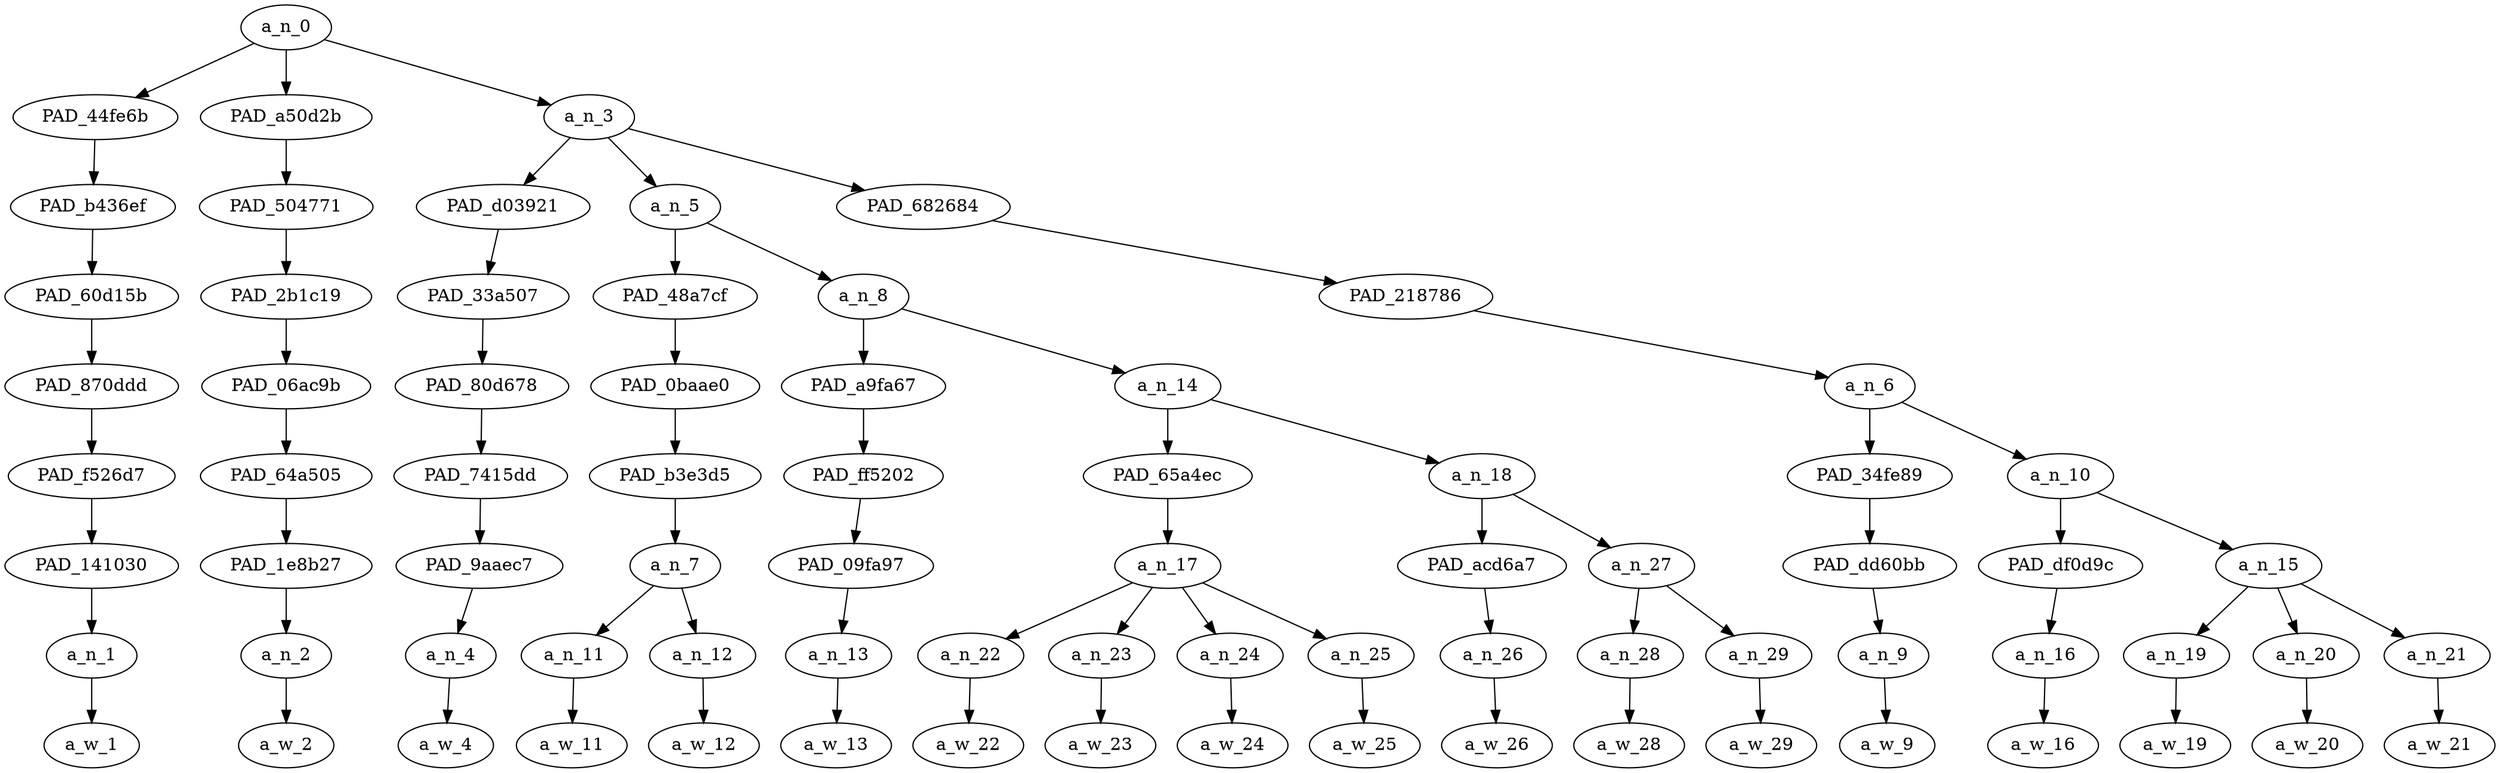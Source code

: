 strict digraph "" {
	a_n_0	[div_dir=1,
		index=0,
		level=8,
		pos="2.7534722222222228,8!",
		text_span="[0, 1, 2, 3, 4, 5, 6, 7, 8, 9, 10, 11, 12, 13, 14, 15, 16, 17]",
		value=0.99999999];
	PAD_44fe6b	[div_dir=1,
		index=0,
		level=7,
		pos="0.0,7!",
		text_span="[0]",
		value=0.10043496];
	a_n_0 -> PAD_44fe6b;
	PAD_a50d2b	[div_dir=1,
		index=1,
		level=7,
		pos="1.0,7!",
		text_span="[1]",
		value=0.03747438];
	a_n_0 -> PAD_a50d2b;
	a_n_3	[div_dir=1,
		index=2,
		level=7,
		pos="7.260416666666667,7!",
		text_span="[2, 3, 4, 5, 6, 7, 8, 9, 10, 11, 12, 13, 14, 15, 16, 17]",
		value=0.86133197];
	a_n_0 -> a_n_3;
	PAD_b436ef	[div_dir=1,
		index=0,
		level=6,
		pos="0.0,6!",
		text_span="[0]",
		value=0.10043496];
	PAD_44fe6b -> PAD_b436ef;
	PAD_60d15b	[div_dir=1,
		index=0,
		level=5,
		pos="0.0,5!",
		text_span="[0]",
		value=0.10043496];
	PAD_b436ef -> PAD_60d15b;
	PAD_870ddd	[div_dir=1,
		index=0,
		level=4,
		pos="0.0,4!",
		text_span="[0]",
		value=0.10043496];
	PAD_60d15b -> PAD_870ddd;
	PAD_f526d7	[div_dir=1,
		index=0,
		level=3,
		pos="0.0,3!",
		text_span="[0]",
		value=0.10043496];
	PAD_870ddd -> PAD_f526d7;
	PAD_141030	[div_dir=1,
		index=0,
		level=2,
		pos="0.0,2!",
		text_span="[0]",
		value=0.10043496];
	PAD_f526d7 -> PAD_141030;
	a_n_1	[div_dir=1,
		index=0,
		level=1,
		pos="0.0,1!",
		text_span="[0]",
		value=0.10043496];
	PAD_141030 -> a_n_1;
	a_w_1	[div_dir=0,
		index=0,
		level=0,
		pos="0,0!",
		text_span="[0]",
		value=tfw];
	a_n_1 -> a_w_1;
	PAD_504771	[div_dir=1,
		index=1,
		level=6,
		pos="1.0,6!",
		text_span="[1]",
		value=0.03747438];
	PAD_a50d2b -> PAD_504771;
	PAD_2b1c19	[div_dir=1,
		index=1,
		level=5,
		pos="1.0,5!",
		text_span="[1]",
		value=0.03747438];
	PAD_504771 -> PAD_2b1c19;
	PAD_06ac9b	[div_dir=1,
		index=1,
		level=4,
		pos="1.0,4!",
		text_span="[1]",
		value=0.03747438];
	PAD_2b1c19 -> PAD_06ac9b;
	PAD_64a505	[div_dir=1,
		index=1,
		level=3,
		pos="1.0,3!",
		text_span="[1]",
		value=0.03747438];
	PAD_06ac9b -> PAD_64a505;
	PAD_1e8b27	[div_dir=1,
		index=1,
		level=2,
		pos="1.0,2!",
		text_span="[1]",
		value=0.03747438];
	PAD_64a505 -> PAD_1e8b27;
	a_n_2	[div_dir=1,
		index=1,
		level=1,
		pos="1.0,1!",
		text_span="[1]",
		value=0.03747438];
	PAD_1e8b27 -> a_n_2;
	a_w_2	[div_dir=0,
		index=1,
		level=0,
		pos="1,0!",
		text_span="[1]",
		value=you];
	a_n_2 -> a_w_2;
	PAD_d03921	[div_dir=-1,
		index=2,
		level=6,
		pos="2.0,6!",
		text_span="[2]",
		value=0.02847739];
	a_n_3 -> PAD_d03921;
	a_n_5	[div_dir=1,
		index=3,
		level=6,
		pos="5.28125,6!",
		text_span="[3, 4, 5, 6, 7, 8, 9, 10, 11, 12]",
		value=0.69129191];
	a_n_3 -> a_n_5;
	PAD_682684	[div_dir=1,
		index=4,
		level=6,
		pos="14.5,6!",
		text_span="[13, 14, 15, 16, 17]",
		value=0.14085345];
	a_n_3 -> PAD_682684;
	PAD_33a507	[div_dir=-1,
		index=2,
		level=5,
		pos="2.0,5!",
		text_span="[2]",
		value=0.02847739];
	PAD_d03921 -> PAD_33a507;
	PAD_80d678	[div_dir=-1,
		index=2,
		level=4,
		pos="2.0,4!",
		text_span="[2]",
		value=0.02847739];
	PAD_33a507 -> PAD_80d678;
	PAD_7415dd	[div_dir=-1,
		index=2,
		level=3,
		pos="2.0,3!",
		text_span="[2]",
		value=0.02847739];
	PAD_80d678 -> PAD_7415dd;
	PAD_9aaec7	[div_dir=-1,
		index=2,
		level=2,
		pos="2.0,2!",
		text_span="[2]",
		value=0.02847739];
	PAD_7415dd -> PAD_9aaec7;
	a_n_4	[div_dir=-1,
		index=2,
		level=1,
		pos="2.0,1!",
		text_span="[2]",
		value=0.02847739];
	PAD_9aaec7 -> a_n_4;
	a_w_4	[div_dir=0,
		index=2,
		level=0,
		pos="2,0!",
		text_span="[2]",
		value=are];
	a_n_4 -> a_w_4;
	PAD_48a7cf	[div_dir=-1,
		index=3,
		level=5,
		pos="3.5,5!",
		text_span="[3, 4]",
		value=0.07692159];
	a_n_5 -> PAD_48a7cf;
	a_n_8	[div_dir=1,
		index=4,
		level=5,
		pos="7.0625,5!",
		text_span="[5, 6, 7, 8, 9, 10, 11, 12]",
		value=0.61354403];
	a_n_5 -> a_n_8;
	PAD_0baae0	[div_dir=-1,
		index=3,
		level=4,
		pos="3.5,4!",
		text_span="[3, 4]",
		value=0.07692159];
	PAD_48a7cf -> PAD_0baae0;
	PAD_b3e3d5	[div_dir=-1,
		index=3,
		level=3,
		pos="3.5,3!",
		text_span="[3, 4]",
		value=0.07692159];
	PAD_0baae0 -> PAD_b3e3d5;
	a_n_7	[div_dir=-1,
		index=3,
		level=2,
		pos="3.5,2!",
		text_span="[3, 4]",
		value=0.07692159];
	PAD_b3e3d5 -> a_n_7;
	a_n_11	[div_dir=1,
		index=3,
		level=1,
		pos="3.0,1!",
		text_span="[3]",
		value=0.03464521];
	a_n_7 -> a_n_11;
	a_n_12	[div_dir=-1,
		index=4,
		level=1,
		pos="4.0,1!",
		text_span="[4]",
		value=0.04227322];
	a_n_7 -> a_n_12;
	a_w_11	[div_dir=0,
		index=3,
		level=0,
		pos="3,0!",
		text_span="[3]",
		value=vice];
	a_n_11 -> a_w_11;
	a_w_12	[div_dir=0,
		index=4,
		level=0,
		pos="4,0!",
		text_span="[4]",
		value=provost];
	a_n_12 -> a_w_12;
	PAD_a9fa67	[div_dir=1,
		index=4,
		level=4,
		pos="5.0,4!",
		text_span="[5]",
		value=0.02660332];
	a_n_8 -> PAD_a9fa67;
	a_n_14	[div_dir=1,
		index=5,
		level=4,
		pos="9.125,4!",
		text_span="[6, 7, 8, 9, 10, 11, 12]",
		value=0.58603320];
	a_n_8 -> a_n_14;
	PAD_ff5202	[div_dir=1,
		index=4,
		level=3,
		pos="5.0,3!",
		text_span="[5]",
		value=0.02660332];
	PAD_a9fa67 -> PAD_ff5202;
	PAD_09fa97	[div_dir=1,
		index=4,
		level=2,
		pos="5.0,2!",
		text_span="[5]",
		value=0.02660332];
	PAD_ff5202 -> PAD_09fa97;
	a_n_13	[div_dir=1,
		index=5,
		level=1,
		pos="5.0,1!",
		text_span="[5]",
		value=0.02660332];
	PAD_09fa97 -> a_n_13;
	a_w_13	[div_dir=0,
		index=5,
		level=0,
		pos="5,0!",
		text_span="[5]",
		value=of];
	a_n_13 -> a_w_13;
	PAD_65a4ec	[div_dir=1,
		index=5,
		level=3,
		pos="7.5,3!",
		text_span="[6, 7, 8, 9]",
		value=0.45714335];
	a_n_14 -> PAD_65a4ec;
	a_n_18	[div_dir=-1,
		index=6,
		level=3,
		pos="10.75,3!",
		text_span="[10, 11, 12]",
		value=0.12794810];
	a_n_14 -> a_n_18;
	a_n_17	[div_dir=1,
		index=5,
		level=2,
		pos="7.5,2!",
		text_span="[6, 7, 8, 9]",
		value=0.45714335];
	PAD_65a4ec -> a_n_17;
	a_n_22	[div_dir=1,
		index=6,
		level=1,
		pos="6.0,1!",
		text_span="[6]",
		value=0.06029074];
	a_n_17 -> a_n_22;
	a_n_23	[div_dir=1,
		index=7,
		level=1,
		pos="7.0,1!",
		text_span="[7]",
		value=0.26379039];
	a_n_17 -> a_n_23;
	a_n_24	[div_dir=1,
		index=8,
		level=1,
		pos="8.0,1!",
		text_span="[8]",
		value=0.08511149];
	a_n_17 -> a_n_24;
	a_n_25	[div_dir=-1,
		index=9,
		level=1,
		pos="9.0,1!",
		text_span="[9]",
		value=0.04661458];
	a_n_17 -> a_n_25;
	a_w_22	[div_dir=0,
		index=6,
		level=0,
		pos="6,0!",
		text_span="[6]",
		value=diversity];
	a_n_22 -> a_w_22;
	a_w_23	[div_dir=0,
		index=7,
		level=0,
		pos="7,0!",
		text_span="[7]",
		value=nigger];
	a_n_23 -> a_w_23;
	a_w_24	[div_dir=0,
		index=8,
		level=0,
		pos="8,0!",
		text_span="[8]",
		value=equity];
	a_n_24 -> a_w_24;
	a_w_25	[div_dir=0,
		index=9,
		level=0,
		pos="9,0!",
		text_span="[9]",
		value=vp];
	a_n_25 -> a_w_25;
	PAD_acd6a7	[div_dir=1,
		index=6,
		level=2,
		pos="10.0,2!",
		text_span="[10]",
		value=0.02483507];
	a_n_18 -> PAD_acd6a7;
	a_n_27	[div_dir=-1,
		index=7,
		level=2,
		pos="11.5,2!",
		text_span="[11, 12]",
		value=0.10304500];
	a_n_18 -> a_n_27;
	a_n_26	[div_dir=1,
		index=10,
		level=1,
		pos="10.0,1!",
		text_span="[10]",
		value=0.02483507];
	PAD_acd6a7 -> a_n_26;
	a_w_26	[div_dir=0,
		index=10,
		level=0,
		pos="10,0!",
		text_span="[10]",
		value=of1];
	a_n_26 -> a_w_26;
	a_n_28	[div_dir=-1,
		index=11,
		level=1,
		pos="11.0,1!",
		text_span="[11]",
		value=0.04018018];
	a_n_27 -> a_n_28;
	a_n_29	[div_dir=-1,
		index=12,
		level=1,
		pos="12.0,1!",
		text_span="[12]",
		value=0.06274195];
	a_n_27 -> a_n_29;
	a_w_28	[div_dir=0,
		index=11,
		level=0,
		pos="11,0!",
		text_span="[11]",
		value=difference];
	a_n_28 -> a_w_28;
	a_w_29	[div_dir=0,
		index=12,
		level=0,
		pos="12,0!",
		text_span="[12]",
		value=sameness];
	a_n_29 -> a_w_29;
	PAD_218786	[div_dir=1,
		index=5,
		level=5,
		pos="14.5,5!",
		text_span="[13, 14, 15, 16, 17]",
		value=0.14085345];
	PAD_682684 -> PAD_218786;
	a_n_6	[div_dir=1,
		index=6,
		level=4,
		pos="14.5,4!",
		text_span="[13, 14, 15, 16, 17]",
		value=0.14085345];
	PAD_218786 -> a_n_6;
	PAD_34fe89	[div_dir=-1,
		index=7,
		level=3,
		pos="13.0,3!",
		text_span="[13]",
		value=0.02336645];
	a_n_6 -> PAD_34fe89;
	a_n_10	[div_dir=1,
		index=8,
		level=3,
		pos="16.0,3!",
		text_span="[14, 15, 16, 17]",
		value=0.11743507];
	a_n_6 -> a_n_10;
	PAD_dd60bb	[div_dir=-1,
		index=8,
		level=2,
		pos="13.0,2!",
		text_span="[13]",
		value=0.02336645];
	PAD_34fe89 -> PAD_dd60bb;
	a_n_9	[div_dir=-1,
		index=13,
		level=1,
		pos="13.0,1!",
		text_span="[13]",
		value=0.02336645];
	PAD_dd60bb -> a_n_9;
	a_w_9	[div_dir=0,
		index=13,
		level=0,
		pos="13,0!",
		text_span="[13]",
		value=at];
	a_n_9 -> a_w_9;
	PAD_df0d9c	[div_dir=1,
		index=10,
		level=2,
		pos="17.0,2!",
		text_span="[17]",
		value=0.04373298];
	a_n_10 -> PAD_df0d9c;
	a_n_15	[div_dir=1,
		index=9,
		level=2,
		pos="15.0,2!",
		text_span="[14, 15, 16]",
		value=0.07363730];
	a_n_10 -> a_n_15;
	a_n_16	[div_dir=1,
		index=17,
		level=1,
		pos="17.0,1!",
		text_span="[17]",
		value=0.04373298];
	PAD_df0d9c -> a_n_16;
	a_w_16	[div_dir=0,
		index=17,
		level=0,
		pos="17,0!",
		text_span="[17]",
		value="<happy>"];
	a_n_16 -> a_w_16;
	a_n_19	[div_dir=1,
		index=14,
		level=1,
		pos="14.0,1!",
		text_span="[14]",
		value=0.02274582];
	a_n_15 -> a_n_19;
	a_n_20	[div_dir=1,
		index=15,
		level=1,
		pos="15.0,1!",
		text_span="[15]",
		value=0.02489413];
	a_n_15 -> a_n_20;
	a_n_21	[div_dir=-1,
		index=16,
		level=1,
		pos="16.0,1!",
		text_span="[16]",
		value=0.02596583];
	a_n_15 -> a_n_21;
	a_w_19	[div_dir=0,
		index=14,
		level=0,
		pos="14,0!",
		text_span="[14]",
		value=the];
	a_n_19 -> a_w_19;
	a_w_20	[div_dir=0,
		index=15,
		level=0,
		pos="15,0!",
		text_span="[15]",
		value=same];
	a_n_20 -> a_w_20;
	a_w_21	[div_dir=0,
		index=16,
		level=0,
		pos="16,0!",
		text_span="[16]",
		value=time];
	a_n_21 -> a_w_21;
}
